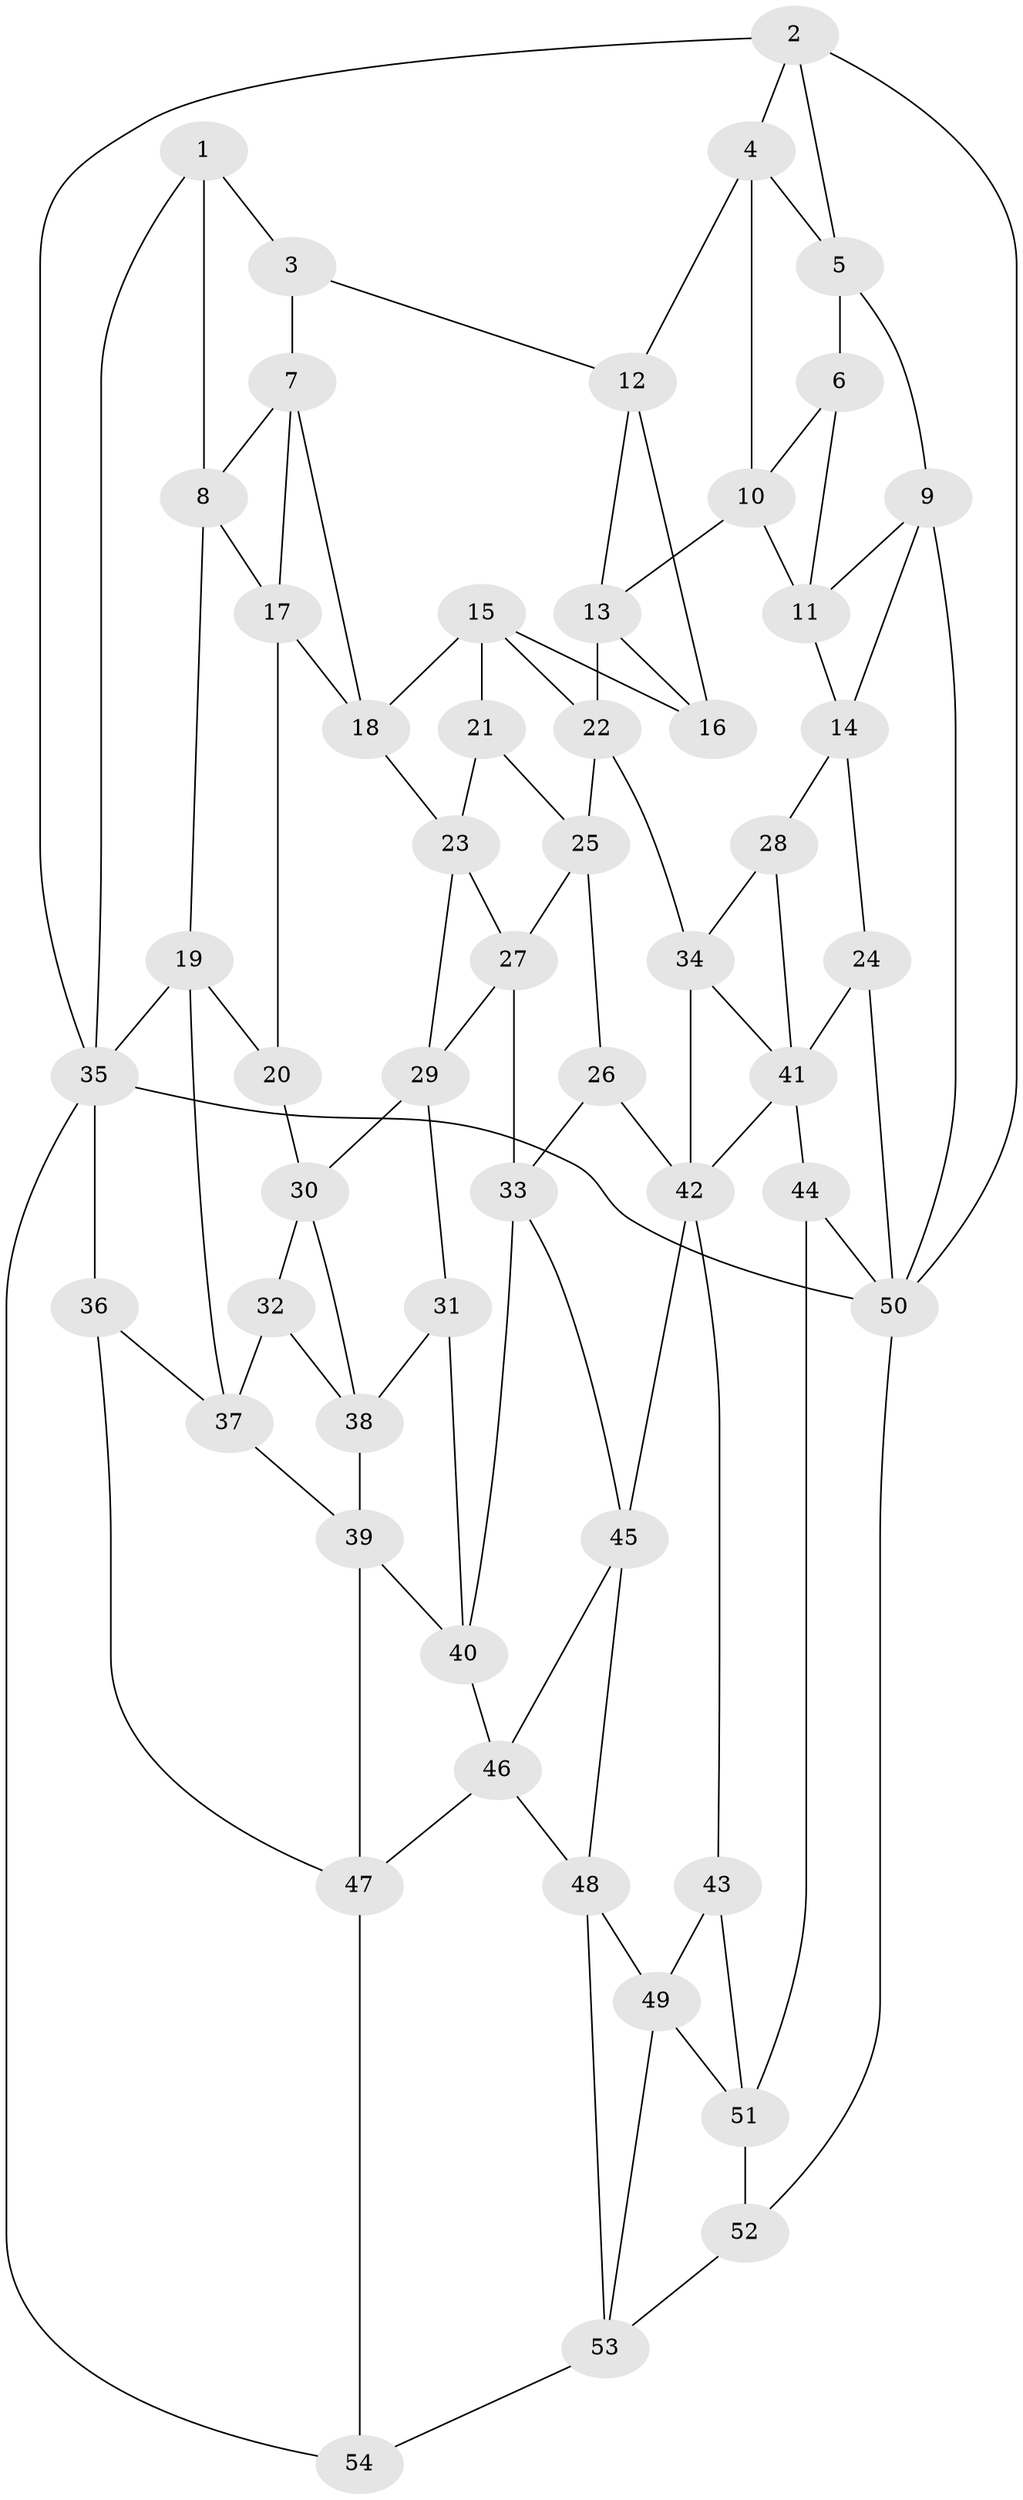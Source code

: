 // original degree distribution, {3: 0.018691588785046728, 4: 0.2336448598130841, 5: 0.5420560747663551, 6: 0.205607476635514}
// Generated by graph-tools (version 1.1) at 2025/51/03/09/25 03:51:07]
// undirected, 54 vertices, 103 edges
graph export_dot {
graph [start="1"]
  node [color=gray90,style=filled];
  1;
  2;
  3;
  4;
  5;
  6;
  7;
  8;
  9;
  10;
  11;
  12;
  13;
  14;
  15;
  16;
  17;
  18;
  19;
  20;
  21;
  22;
  23;
  24;
  25;
  26;
  27;
  28;
  29;
  30;
  31;
  32;
  33;
  34;
  35;
  36;
  37;
  38;
  39;
  40;
  41;
  42;
  43;
  44;
  45;
  46;
  47;
  48;
  49;
  50;
  51;
  52;
  53;
  54;
  1 -- 3 [weight=1.0];
  1 -- 8 [weight=1.0];
  1 -- 35 [weight=1.0];
  2 -- 4 [weight=1.0];
  2 -- 5 [weight=1.0];
  2 -- 35 [weight=1.0];
  2 -- 50 [weight=1.0];
  3 -- 7 [weight=1.0];
  3 -- 12 [weight=1.0];
  4 -- 5 [weight=1.0];
  4 -- 10 [weight=1.0];
  4 -- 12 [weight=1.0];
  5 -- 6 [weight=1.0];
  5 -- 9 [weight=1.0];
  6 -- 10 [weight=1.0];
  6 -- 11 [weight=1.0];
  7 -- 8 [weight=1.0];
  7 -- 17 [weight=1.0];
  7 -- 18 [weight=1.0];
  8 -- 17 [weight=1.0];
  8 -- 19 [weight=1.0];
  9 -- 11 [weight=1.0];
  9 -- 14 [weight=1.0];
  9 -- 50 [weight=1.0];
  10 -- 11 [weight=1.0];
  10 -- 13 [weight=1.0];
  11 -- 14 [weight=1.0];
  12 -- 13 [weight=1.0];
  12 -- 16 [weight=1.0];
  13 -- 16 [weight=1.0];
  13 -- 22 [weight=1.0];
  14 -- 24 [weight=1.0];
  14 -- 28 [weight=1.0];
  15 -- 16 [weight=1.0];
  15 -- 18 [weight=1.0];
  15 -- 21 [weight=1.0];
  15 -- 22 [weight=1.0];
  17 -- 18 [weight=1.0];
  17 -- 20 [weight=1.0];
  18 -- 23 [weight=1.0];
  19 -- 20 [weight=1.0];
  19 -- 35 [weight=1.0];
  19 -- 37 [weight=1.0];
  20 -- 30 [weight=1.0];
  21 -- 23 [weight=1.0];
  21 -- 25 [weight=1.0];
  22 -- 25 [weight=1.0];
  22 -- 34 [weight=1.0];
  23 -- 27 [weight=1.0];
  23 -- 29 [weight=1.0];
  24 -- 41 [weight=1.0];
  24 -- 50 [weight=1.0];
  25 -- 26 [weight=1.0];
  25 -- 27 [weight=1.0];
  26 -- 33 [weight=1.0];
  26 -- 42 [weight=1.0];
  27 -- 29 [weight=1.0];
  27 -- 33 [weight=1.0];
  28 -- 34 [weight=2.0];
  28 -- 41 [weight=1.0];
  29 -- 30 [weight=1.0];
  29 -- 31 [weight=1.0];
  30 -- 32 [weight=1.0];
  30 -- 38 [weight=1.0];
  31 -- 38 [weight=1.0];
  31 -- 40 [weight=1.0];
  32 -- 37 [weight=1.0];
  32 -- 38 [weight=1.0];
  33 -- 40 [weight=1.0];
  33 -- 45 [weight=1.0];
  34 -- 41 [weight=1.0];
  34 -- 42 [weight=2.0];
  35 -- 36 [weight=1.0];
  35 -- 50 [weight=1.0];
  35 -- 54 [weight=1.0];
  36 -- 37 [weight=1.0];
  36 -- 47 [weight=1.0];
  37 -- 39 [weight=1.0];
  38 -- 39 [weight=1.0];
  39 -- 40 [weight=1.0];
  39 -- 47 [weight=1.0];
  40 -- 46 [weight=1.0];
  41 -- 42 [weight=1.0];
  41 -- 44 [weight=2.0];
  42 -- 43 [weight=1.0];
  42 -- 45 [weight=1.0];
  43 -- 49 [weight=1.0];
  43 -- 51 [weight=1.0];
  44 -- 50 [weight=1.0];
  44 -- 51 [weight=1.0];
  45 -- 46 [weight=1.0];
  45 -- 48 [weight=1.0];
  46 -- 47 [weight=1.0];
  46 -- 48 [weight=1.0];
  47 -- 54 [weight=1.0];
  48 -- 49 [weight=1.0];
  48 -- 53 [weight=1.0];
  49 -- 51 [weight=1.0];
  49 -- 53 [weight=1.0];
  50 -- 52 [weight=1.0];
  51 -- 52 [weight=1.0];
  52 -- 53 [weight=1.0];
  53 -- 54 [weight=1.0];
}
